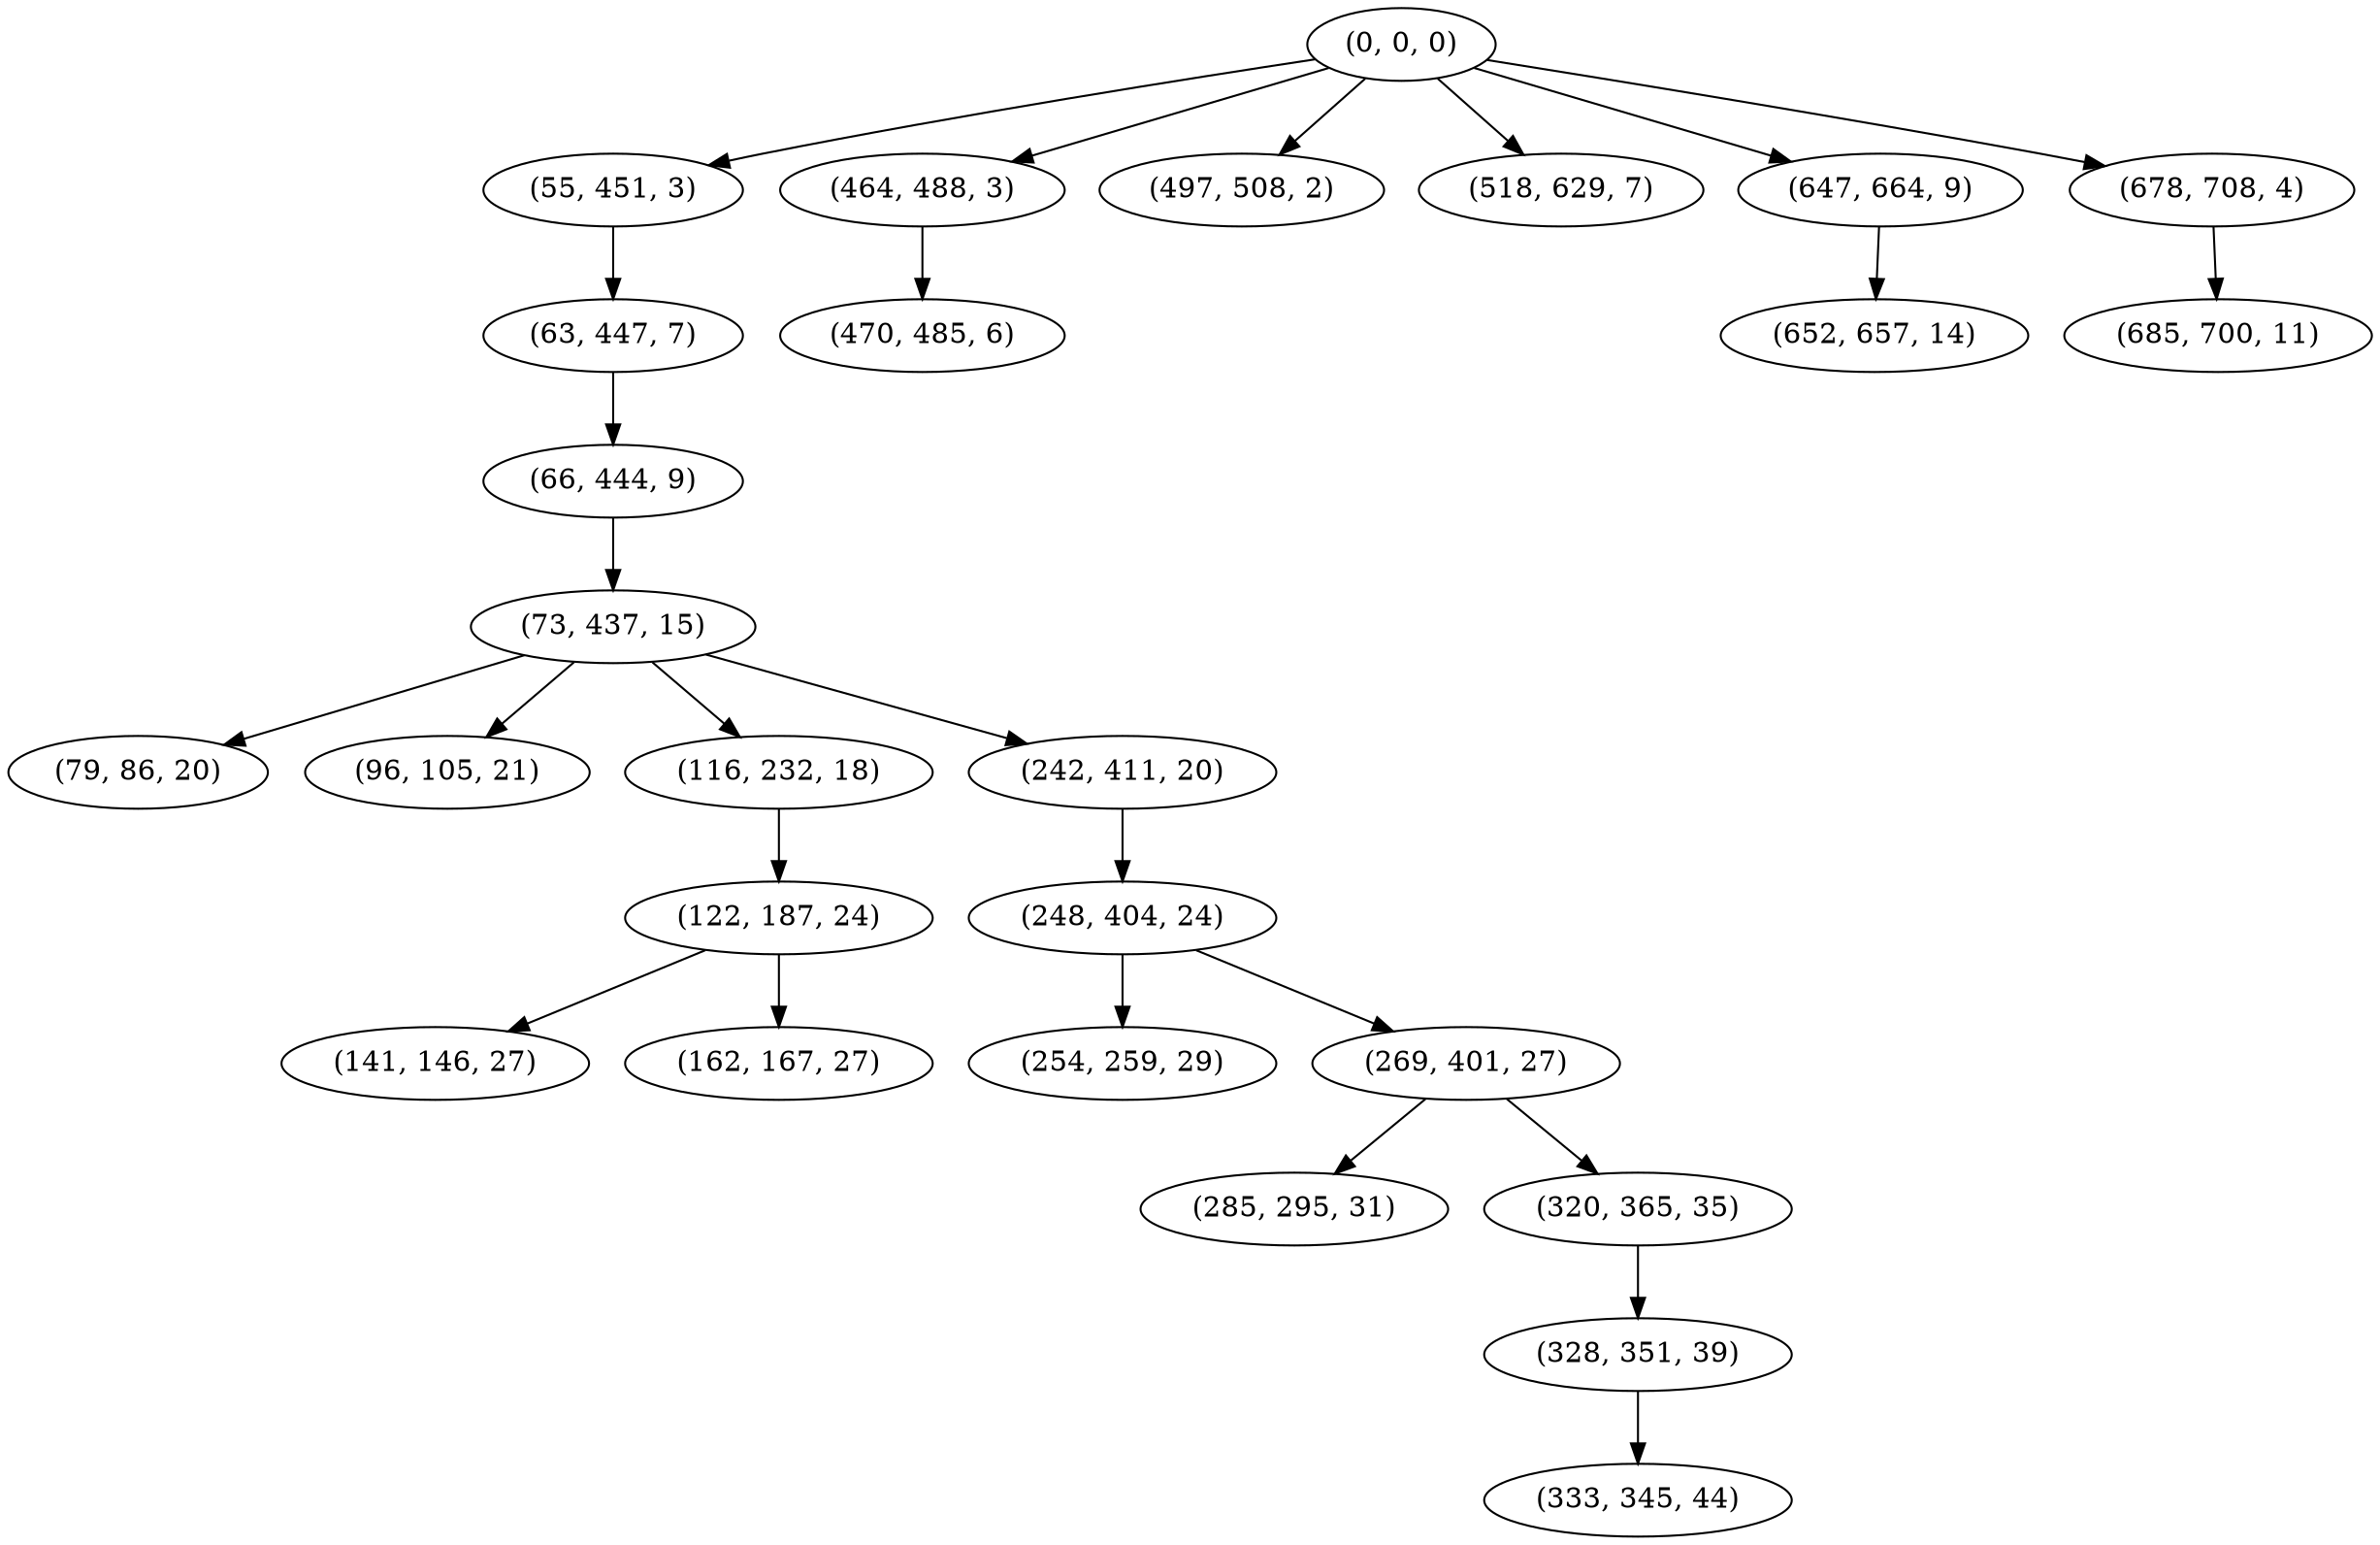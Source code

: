 digraph tree {
    "(0, 0, 0)";
    "(55, 451, 3)";
    "(63, 447, 7)";
    "(66, 444, 9)";
    "(73, 437, 15)";
    "(79, 86, 20)";
    "(96, 105, 21)";
    "(116, 232, 18)";
    "(122, 187, 24)";
    "(141, 146, 27)";
    "(162, 167, 27)";
    "(242, 411, 20)";
    "(248, 404, 24)";
    "(254, 259, 29)";
    "(269, 401, 27)";
    "(285, 295, 31)";
    "(320, 365, 35)";
    "(328, 351, 39)";
    "(333, 345, 44)";
    "(464, 488, 3)";
    "(470, 485, 6)";
    "(497, 508, 2)";
    "(518, 629, 7)";
    "(647, 664, 9)";
    "(652, 657, 14)";
    "(678, 708, 4)";
    "(685, 700, 11)";
    "(0, 0, 0)" -> "(55, 451, 3)";
    "(0, 0, 0)" -> "(464, 488, 3)";
    "(0, 0, 0)" -> "(497, 508, 2)";
    "(0, 0, 0)" -> "(518, 629, 7)";
    "(0, 0, 0)" -> "(647, 664, 9)";
    "(0, 0, 0)" -> "(678, 708, 4)";
    "(55, 451, 3)" -> "(63, 447, 7)";
    "(63, 447, 7)" -> "(66, 444, 9)";
    "(66, 444, 9)" -> "(73, 437, 15)";
    "(73, 437, 15)" -> "(79, 86, 20)";
    "(73, 437, 15)" -> "(96, 105, 21)";
    "(73, 437, 15)" -> "(116, 232, 18)";
    "(73, 437, 15)" -> "(242, 411, 20)";
    "(116, 232, 18)" -> "(122, 187, 24)";
    "(122, 187, 24)" -> "(141, 146, 27)";
    "(122, 187, 24)" -> "(162, 167, 27)";
    "(242, 411, 20)" -> "(248, 404, 24)";
    "(248, 404, 24)" -> "(254, 259, 29)";
    "(248, 404, 24)" -> "(269, 401, 27)";
    "(269, 401, 27)" -> "(285, 295, 31)";
    "(269, 401, 27)" -> "(320, 365, 35)";
    "(320, 365, 35)" -> "(328, 351, 39)";
    "(328, 351, 39)" -> "(333, 345, 44)";
    "(464, 488, 3)" -> "(470, 485, 6)";
    "(647, 664, 9)" -> "(652, 657, 14)";
    "(678, 708, 4)" -> "(685, 700, 11)";
}
